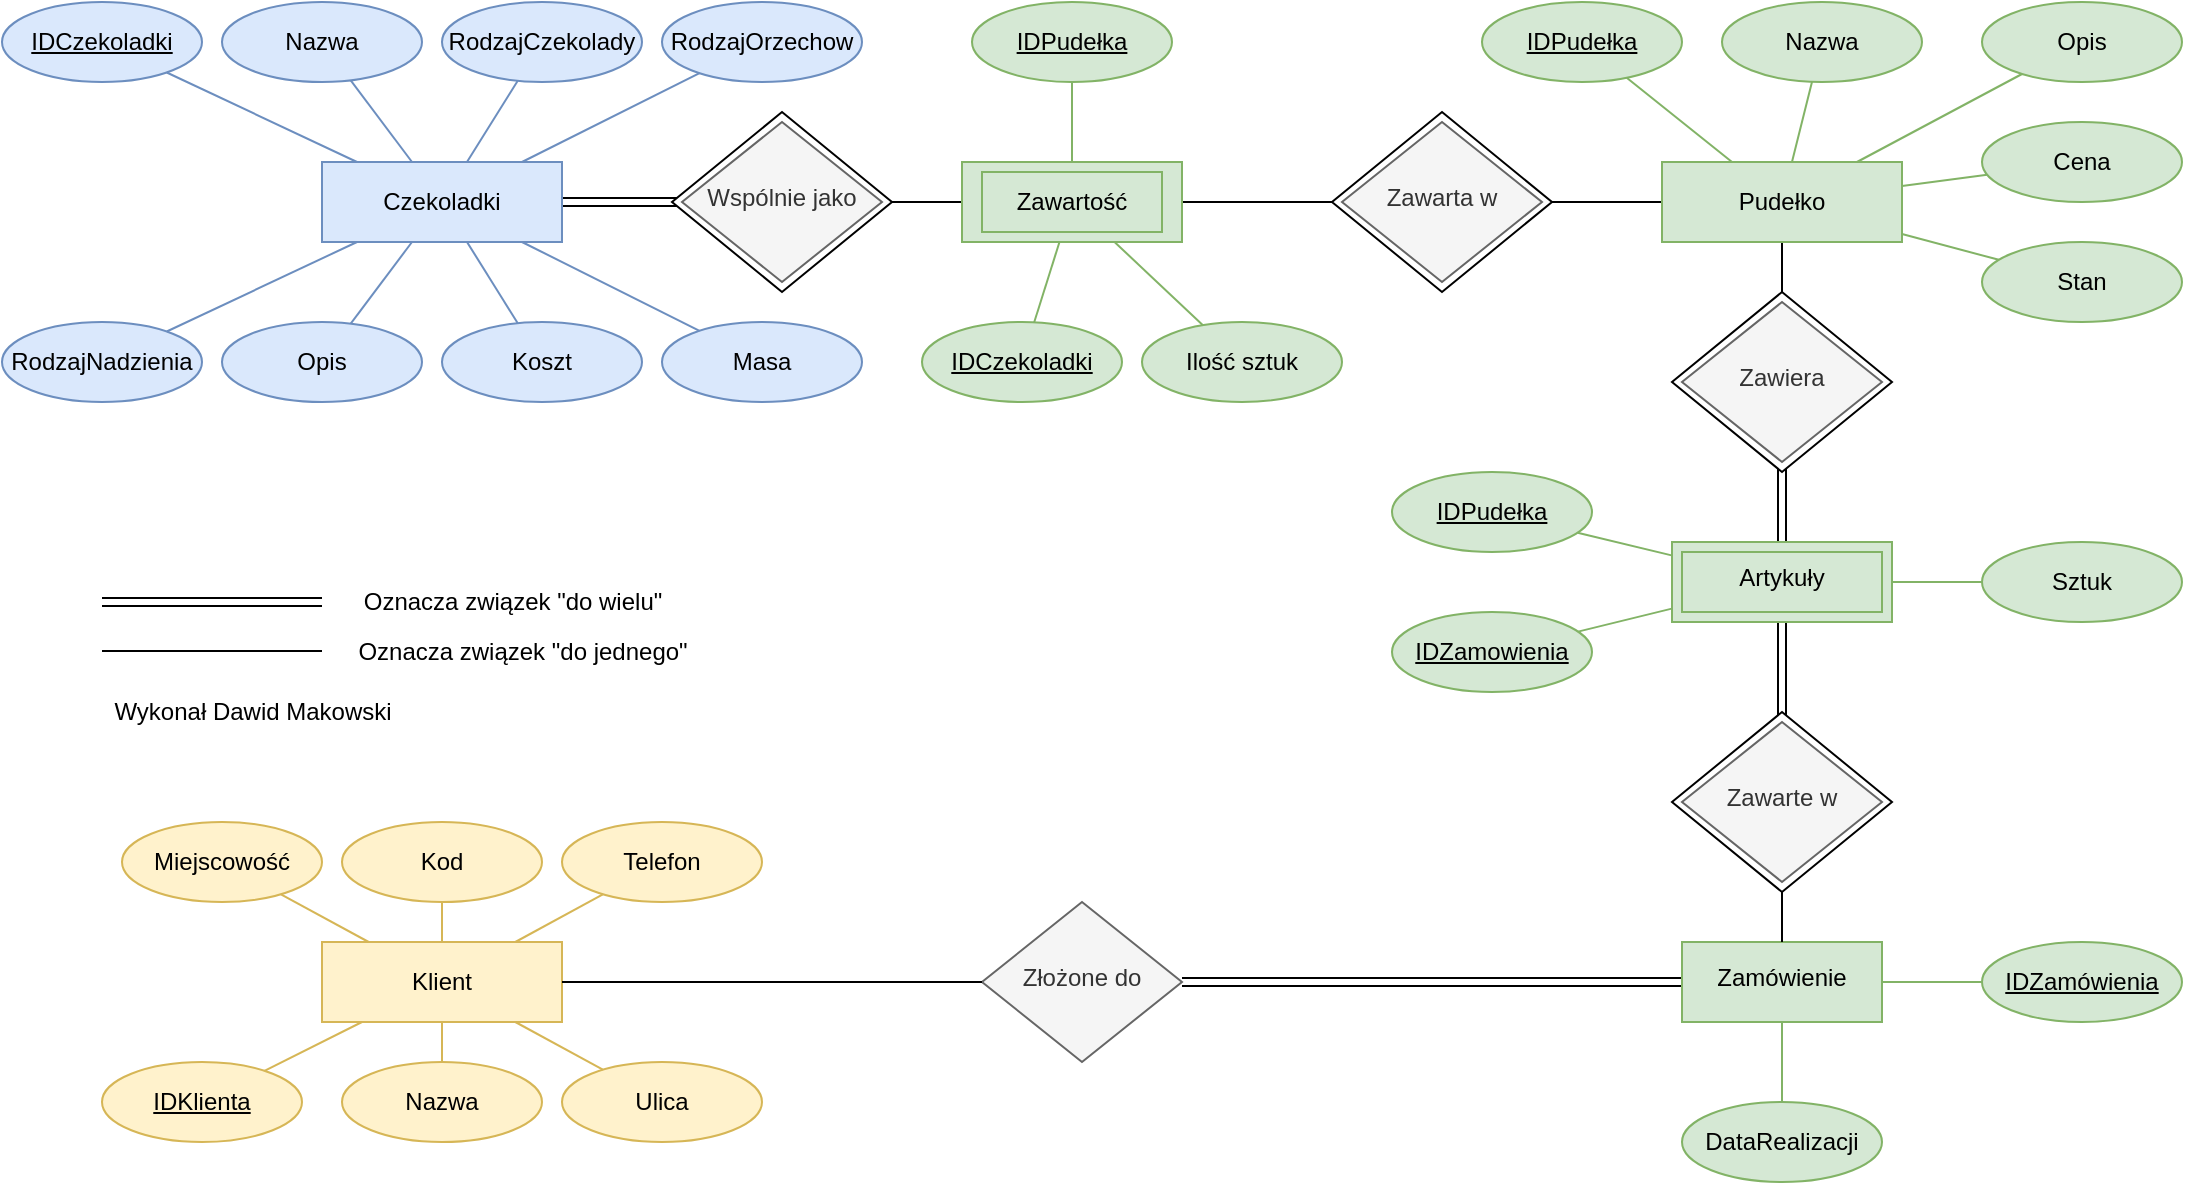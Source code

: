 <mxfile version="17.1.3" type="device"><diagram id="C5RBs43oDa-KdzZeNtuy" name="Page-1"><mxGraphModel dx="1038" dy="489" grid="1" gridSize="10" guides="1" tooltips="1" connect="1" arrows="1" fold="1" page="1" pageScale="1" pageWidth="1200" pageHeight="1920" math="0" shadow="0"><root><mxCell id="WIyWlLk6GJQsqaUBKTNV-0"/><mxCell id="WIyWlLk6GJQsqaUBKTNV-1" parent="WIyWlLk6GJQsqaUBKTNV-0"/><mxCell id="q7IWplsraBMfLqSho3gT-18" value="" style="endArrow=none;html=1;rounded=0;fillColor=#d5e8d4;strokeColor=#82b366;" edge="1" parent="WIyWlLk6GJQsqaUBKTNV-1" source="WIyWlLk6GJQsqaUBKTNV-6" target="q7IWplsraBMfLqSho3gT-16"><mxGeometry width="50" height="50" relative="1" as="geometry"><mxPoint x="450" y="250" as="sourcePoint"/><mxPoint x="500" y="200" as="targetPoint"/></mxGeometry></mxCell><mxCell id="q7IWplsraBMfLqSho3gT-17" value="" style="endArrow=none;html=1;rounded=0;fillColor=#d5e8d4;strokeColor=#82b366;" edge="1" parent="WIyWlLk6GJQsqaUBKTNV-1" source="q7IWplsraBMfLqSho3gT-15" target="WIyWlLk6GJQsqaUBKTNV-6"><mxGeometry width="50" height="50" relative="1" as="geometry"><mxPoint x="450" y="250" as="sourcePoint"/><mxPoint x="500" y="200" as="targetPoint"/></mxGeometry></mxCell><mxCell id="q7IWplsraBMfLqSho3gT-14" value="" style="endArrow=none;html=1;rounded=0;" edge="1" parent="WIyWlLk6GJQsqaUBKTNV-1" source="q7IWplsraBMfLqSho3gT-9" target="WIyWlLk6GJQsqaUBKTNV-6"><mxGeometry width="50" height="50" relative="1" as="geometry"><mxPoint x="450" y="250" as="sourcePoint"/><mxPoint x="500" y="200" as="targetPoint"/></mxGeometry></mxCell><mxCell id="TZaYVF27NvNEisA7kqdl-18" value="" style="endArrow=none;html=1;rounded=0;shape=link;" parent="WIyWlLk6GJQsqaUBKTNV-1" source="WIyWlLk6GJQsqaUBKTNV-3" target="q7IWplsraBMfLqSho3gT-9" edge="1"><mxGeometry width="50" height="50" relative="1" as="geometry"><mxPoint x="470" y="310" as="sourcePoint"/><mxPoint x="520" y="260" as="targetPoint"/></mxGeometry></mxCell><mxCell id="TZaYVF27NvNEisA7kqdl-23" value="" style="endArrow=none;html=1;rounded=0;fillColor=#d5e8d4;strokeColor=#82b366;" parent="WIyWlLk6GJQsqaUBKTNV-1" source="TZaYVF27NvNEisA7kqdl-22" target="WIyWlLk6GJQsqaUBKTNV-6" edge="1"><mxGeometry width="50" height="50" relative="1" as="geometry"><mxPoint x="470" y="310" as="sourcePoint"/><mxPoint x="520" y="260" as="targetPoint"/></mxGeometry></mxCell><mxCell id="TZaYVF27NvNEisA7kqdl-21" value="" style="endArrow=none;html=1;rounded=0;" parent="WIyWlLk6GJQsqaUBKTNV-1" source="WIyWlLk6GJQsqaUBKTNV-6" target="WIyWlLk6GJQsqaUBKTNV-7" edge="1"><mxGeometry width="50" height="50" relative="1" as="geometry"><mxPoint x="470" y="310" as="sourcePoint"/><mxPoint x="520" y="260" as="targetPoint"/></mxGeometry></mxCell><mxCell id="q7IWplsraBMfLqSho3gT-4" value="" style="whiteSpace=wrap;html=1;shadow=0;fontFamily=Helvetica;fontSize=12;align=center;strokeWidth=1;spacing=6;spacingTop=-4;fillColor=#d5e8d4;strokeColor=#82b366;" vertex="1" parent="WIyWlLk6GJQsqaUBKTNV-1"><mxGeometry x="480" y="120" width="110" height="40" as="geometry"/></mxCell><mxCell id="q7IWplsraBMfLqSho3gT-3" value="" style="endArrow=none;html=1;rounded=0;fillColor=#d5e8d4;strokeColor=#82b366;" edge="1" parent="WIyWlLk6GJQsqaUBKTNV-1" source="WIyWlLk6GJQsqaUBKTNV-10" target="q7IWplsraBMfLqSho3gT-0"><mxGeometry width="50" height="50" relative="1" as="geometry"><mxPoint x="450" y="350" as="sourcePoint"/><mxPoint x="500" y="300" as="targetPoint"/></mxGeometry></mxCell><mxCell id="q7IWplsraBMfLqSho3gT-2" value="" style="endArrow=none;html=1;rounded=0;fillColor=#d5e8d4;strokeColor=#82b366;" edge="1" parent="WIyWlLk6GJQsqaUBKTNV-1" source="q7IWplsraBMfLqSho3gT-1" target="WIyWlLk6GJQsqaUBKTNV-10"><mxGeometry width="50" height="50" relative="1" as="geometry"><mxPoint x="450" y="350" as="sourcePoint"/><mxPoint x="500" y="300" as="targetPoint"/></mxGeometry></mxCell><mxCell id="TZaYVF27NvNEisA7kqdl-39" value="" style="endArrow=none;html=1;rounded=0;shape=link;" parent="WIyWlLk6GJQsqaUBKTNV-1" source="ovqbzdHWauaSsNp7AwzA-3" target="WIyWlLk6GJQsqaUBKTNV-10" edge="1"><mxGeometry width="50" height="50" relative="1" as="geometry"><mxPoint x="690" y="310" as="sourcePoint"/><mxPoint x="740" y="260" as="targetPoint"/></mxGeometry></mxCell><mxCell id="ovqbzdHWauaSsNp7AwzA-4" value="" style="endArrow=none;html=1;rounded=0;" parent="WIyWlLk6GJQsqaUBKTNV-1" source="ovqbzdHWauaSsNp7AwzA-3" target="WIyWlLk6GJQsqaUBKTNV-7" edge="1"><mxGeometry width="50" height="50" relative="1" as="geometry"><mxPoint x="480" y="300" as="sourcePoint"/><mxPoint x="530" y="250" as="targetPoint"/></mxGeometry></mxCell><mxCell id="ovqbzdHWauaSsNp7AwzA-11" value="" style="rhombus;whiteSpace=wrap;html=1;shadow=0;fontFamily=Helvetica;fontSize=12;align=center;strokeWidth=1;spacing=6;spacingTop=-4;" parent="WIyWlLk6GJQsqaUBKTNV-1" vertex="1"><mxGeometry x="835" y="185" width="110" height="90" as="geometry"/></mxCell><mxCell id="TZaYVF27NvNEisA7kqdl-61" value="" style="endArrow=none;html=1;rounded=0;fillColor=#d5e8d4;strokeColor=#82b366;" parent="WIyWlLk6GJQsqaUBKTNV-1" source="WIyWlLk6GJQsqaUBKTNV-10" target="TZaYVF27NvNEisA7kqdl-60" edge="1"><mxGeometry width="50" height="50" relative="1" as="geometry"><mxPoint x="440" y="320" as="sourcePoint"/><mxPoint x="490" y="270" as="targetPoint"/></mxGeometry></mxCell><mxCell id="TZaYVF27NvNEisA7kqdl-40" value="" style="endArrow=none;html=1;rounded=0;shape=link;" parent="WIyWlLk6GJQsqaUBKTNV-1" source="ovqbzdHWauaSsNp7AwzA-15" target="WIyWlLk6GJQsqaUBKTNV-10" edge="1"><mxGeometry width="50" height="50" relative="1" as="geometry"><mxPoint x="740" y="390" as="sourcePoint"/><mxPoint x="740" y="260" as="targetPoint"/></mxGeometry></mxCell><mxCell id="ovqbzdHWauaSsNp7AwzA-10" value="" style="whiteSpace=wrap;html=1;shadow=0;fontFamily=Helvetica;fontSize=12;align=center;strokeWidth=1;spacing=6;spacingTop=-4;fillColor=#d5e8d4;strokeColor=#82b366;" parent="WIyWlLk6GJQsqaUBKTNV-1" vertex="1"><mxGeometry x="835" y="310" width="110" height="40" as="geometry"/></mxCell><mxCell id="WIyWlLk6GJQsqaUBKTNV-3" value="Czekoladki" style="whiteSpace=wrap;html=1;fontSize=12;glass=0;strokeWidth=1;shadow=0;fillColor=#dae8fc;strokeColor=#6c8ebf;" parent="WIyWlLk6GJQsqaUBKTNV-1" vertex="1"><mxGeometry x="160" y="120" width="120" height="40" as="geometry"/></mxCell><mxCell id="WIyWlLk6GJQsqaUBKTNV-6" value="Zawartość" style="whiteSpace=wrap;html=1;fontSize=12;glass=0;strokeWidth=1;shadow=0;fillColor=#d5e8d4;strokeColor=#82b366;" parent="WIyWlLk6GJQsqaUBKTNV-1" vertex="1"><mxGeometry x="490" y="125" width="90" height="30" as="geometry"/></mxCell><mxCell id="WIyWlLk6GJQsqaUBKTNV-7" value="Pudełko" style="whiteSpace=wrap;html=1;fontSize=12;glass=0;strokeWidth=1;shadow=0;fillColor=#d5e8d4;strokeColor=#82b366;" parent="WIyWlLk6GJQsqaUBKTNV-1" vertex="1"><mxGeometry x="830" y="120" width="120" height="40" as="geometry"/></mxCell><mxCell id="WIyWlLk6GJQsqaUBKTNV-10" value="Artykuły" style="whiteSpace=wrap;html=1;shadow=0;fontFamily=Helvetica;fontSize=12;align=center;strokeWidth=1;spacing=6;spacingTop=-4;fillColor=#d5e8d4;strokeColor=#82b366;" parent="WIyWlLk6GJQsqaUBKTNV-1" vertex="1"><mxGeometry x="840" y="315" width="100" height="30" as="geometry"/></mxCell><mxCell id="WIyWlLk6GJQsqaUBKTNV-11" value="Klient" style="whiteSpace=wrap;html=1;fontSize=12;glass=0;strokeWidth=1;shadow=0;fillColor=#fff2cc;strokeColor=#d6b656;" parent="WIyWlLk6GJQsqaUBKTNV-1" vertex="1"><mxGeometry x="160" y="510" width="120" height="40" as="geometry"/></mxCell><mxCell id="TZaYVF27NvNEisA7kqdl-0" value="&lt;u&gt;IDCzekoladki&lt;/u&gt;" style="ellipse;whiteSpace=wrap;html=1;fillColor=#dae8fc;strokeColor=#6c8ebf;" parent="WIyWlLk6GJQsqaUBKTNV-1" vertex="1"><mxGeometry y="40" width="100" height="40" as="geometry"/></mxCell><mxCell id="TZaYVF27NvNEisA7kqdl-1" value="Masa" style="ellipse;whiteSpace=wrap;html=1;fillColor=#dae8fc;strokeColor=#6c8ebf;" parent="WIyWlLk6GJQsqaUBKTNV-1" vertex="1"><mxGeometry x="330" y="200" width="100" height="40" as="geometry"/></mxCell><mxCell id="TZaYVF27NvNEisA7kqdl-2" value="RodzajOrzechow" style="ellipse;whiteSpace=wrap;html=1;fillColor=#dae8fc;strokeColor=#6c8ebf;" parent="WIyWlLk6GJQsqaUBKTNV-1" vertex="1"><mxGeometry x="330" y="40" width="100" height="40" as="geometry"/></mxCell><mxCell id="TZaYVF27NvNEisA7kqdl-3" value="Nazwa" style="ellipse;whiteSpace=wrap;html=1;fillColor=#dae8fc;strokeColor=#6c8ebf;" parent="WIyWlLk6GJQsqaUBKTNV-1" vertex="1"><mxGeometry x="110" y="40" width="100" height="40" as="geometry"/></mxCell><mxCell id="TZaYVF27NvNEisA7kqdl-4" value="RodzajCzekolady" style="ellipse;whiteSpace=wrap;html=1;fillColor=#dae8fc;strokeColor=#6c8ebf;" parent="WIyWlLk6GJQsqaUBKTNV-1" vertex="1"><mxGeometry x="220" y="40" width="100" height="40" as="geometry"/></mxCell><mxCell id="TZaYVF27NvNEisA7kqdl-5" value="RodzajNadzienia" style="ellipse;whiteSpace=wrap;html=1;fillColor=#dae8fc;strokeColor=#6c8ebf;" parent="WIyWlLk6GJQsqaUBKTNV-1" vertex="1"><mxGeometry y="200" width="100" height="40" as="geometry"/></mxCell><mxCell id="TZaYVF27NvNEisA7kqdl-6" value="Koszt" style="ellipse;whiteSpace=wrap;html=1;fillColor=#dae8fc;strokeColor=#6c8ebf;" parent="WIyWlLk6GJQsqaUBKTNV-1" vertex="1"><mxGeometry x="220" y="200" width="100" height="40" as="geometry"/></mxCell><mxCell id="TZaYVF27NvNEisA7kqdl-7" value="Opis" style="ellipse;whiteSpace=wrap;html=1;fillColor=#dae8fc;strokeColor=#6c8ebf;" parent="WIyWlLk6GJQsqaUBKTNV-1" vertex="1"><mxGeometry x="110" y="200" width="100" height="40" as="geometry"/></mxCell><mxCell id="TZaYVF27NvNEisA7kqdl-10" value="" style="endArrow=none;html=1;rounded=0;fillColor=#dae8fc;strokeColor=#6c8ebf;" parent="WIyWlLk6GJQsqaUBKTNV-1" source="WIyWlLk6GJQsqaUBKTNV-3" target="TZaYVF27NvNEisA7kqdl-2" edge="1"><mxGeometry width="50" height="50" relative="1" as="geometry"><mxPoint x="470" y="310" as="sourcePoint"/><mxPoint x="520" y="260" as="targetPoint"/></mxGeometry></mxCell><mxCell id="TZaYVF27NvNEisA7kqdl-11" value="" style="endArrow=none;html=1;rounded=0;fillColor=#dae8fc;strokeColor=#6c8ebf;" parent="WIyWlLk6GJQsqaUBKTNV-1" source="WIyWlLk6GJQsqaUBKTNV-3" target="TZaYVF27NvNEisA7kqdl-4" edge="1"><mxGeometry width="50" height="50" relative="1" as="geometry"><mxPoint x="470" y="310" as="sourcePoint"/><mxPoint x="520" y="260" as="targetPoint"/></mxGeometry></mxCell><mxCell id="TZaYVF27NvNEisA7kqdl-12" value="" style="endArrow=none;html=1;rounded=0;fillColor=#dae8fc;strokeColor=#6c8ebf;" parent="WIyWlLk6GJQsqaUBKTNV-1" source="WIyWlLk6GJQsqaUBKTNV-3" target="TZaYVF27NvNEisA7kqdl-3" edge="1"><mxGeometry width="50" height="50" relative="1" as="geometry"><mxPoint x="470" y="310" as="sourcePoint"/><mxPoint x="520" y="260" as="targetPoint"/></mxGeometry></mxCell><mxCell id="TZaYVF27NvNEisA7kqdl-13" value="" style="endArrow=none;html=1;rounded=0;fillColor=#dae8fc;strokeColor=#6c8ebf;" parent="WIyWlLk6GJQsqaUBKTNV-1" source="WIyWlLk6GJQsqaUBKTNV-3" target="TZaYVF27NvNEisA7kqdl-0" edge="1"><mxGeometry width="50" height="50" relative="1" as="geometry"><mxPoint x="470" y="310" as="sourcePoint"/><mxPoint x="520" y="260" as="targetPoint"/></mxGeometry></mxCell><mxCell id="TZaYVF27NvNEisA7kqdl-14" value="" style="endArrow=none;html=1;rounded=0;fillColor=#dae8fc;strokeColor=#6c8ebf;" parent="WIyWlLk6GJQsqaUBKTNV-1" source="TZaYVF27NvNEisA7kqdl-5" target="WIyWlLk6GJQsqaUBKTNV-3" edge="1"><mxGeometry width="50" height="50" relative="1" as="geometry"><mxPoint x="470" y="310" as="sourcePoint"/><mxPoint x="520" y="260" as="targetPoint"/></mxGeometry></mxCell><mxCell id="TZaYVF27NvNEisA7kqdl-15" value="" style="endArrow=none;html=1;rounded=0;fillColor=#dae8fc;strokeColor=#6c8ebf;" parent="WIyWlLk6GJQsqaUBKTNV-1" source="TZaYVF27NvNEisA7kqdl-7" target="WIyWlLk6GJQsqaUBKTNV-3" edge="1"><mxGeometry width="50" height="50" relative="1" as="geometry"><mxPoint x="470" y="310" as="sourcePoint"/><mxPoint x="520" y="260" as="targetPoint"/></mxGeometry></mxCell><mxCell id="TZaYVF27NvNEisA7kqdl-16" value="" style="endArrow=none;html=1;rounded=0;fillColor=#dae8fc;strokeColor=#6c8ebf;" parent="WIyWlLk6GJQsqaUBKTNV-1" source="TZaYVF27NvNEisA7kqdl-6" target="WIyWlLk6GJQsqaUBKTNV-3" edge="1"><mxGeometry width="50" height="50" relative="1" as="geometry"><mxPoint x="470" y="310" as="sourcePoint"/><mxPoint x="520" y="260" as="targetPoint"/></mxGeometry></mxCell><mxCell id="TZaYVF27NvNEisA7kqdl-17" value="" style="endArrow=none;html=1;rounded=0;fillColor=#dae8fc;strokeColor=#6c8ebf;" parent="WIyWlLk6GJQsqaUBKTNV-1" source="TZaYVF27NvNEisA7kqdl-1" target="WIyWlLk6GJQsqaUBKTNV-3" edge="1"><mxGeometry width="50" height="50" relative="1" as="geometry"><mxPoint x="470" y="310" as="sourcePoint"/><mxPoint x="520" y="260" as="targetPoint"/></mxGeometry></mxCell><mxCell id="TZaYVF27NvNEisA7kqdl-22" value="Ilość sztuk" style="ellipse;whiteSpace=wrap;html=1;fillColor=#d5e8d4;strokeColor=#82b366;" parent="WIyWlLk6GJQsqaUBKTNV-1" vertex="1"><mxGeometry x="570" y="200" width="100" height="40" as="geometry"/></mxCell><mxCell id="TZaYVF27NvNEisA7kqdl-29" value="&lt;u&gt;IDPudełka&lt;/u&gt;" style="ellipse;whiteSpace=wrap;html=1;fillColor=#d5e8d4;strokeColor=#82b366;" parent="WIyWlLk6GJQsqaUBKTNV-1" vertex="1"><mxGeometry x="740" y="40" width="100" height="40" as="geometry"/></mxCell><mxCell id="TZaYVF27NvNEisA7kqdl-30" value="Nazwa" style="ellipse;whiteSpace=wrap;html=1;fillColor=#d5e8d4;strokeColor=#82b366;" parent="WIyWlLk6GJQsqaUBKTNV-1" vertex="1"><mxGeometry x="860" y="40" width="100" height="40" as="geometry"/></mxCell><mxCell id="TZaYVF27NvNEisA7kqdl-31" value="Stan" style="ellipse;whiteSpace=wrap;html=1;fillColor=#d5e8d4;strokeColor=#82b366;" parent="WIyWlLk6GJQsqaUBKTNV-1" vertex="1"><mxGeometry x="990" y="160" width="100" height="40" as="geometry"/></mxCell><mxCell id="TZaYVF27NvNEisA7kqdl-32" value="Opis" style="ellipse;whiteSpace=wrap;html=1;fillColor=#d5e8d4;strokeColor=#82b366;" parent="WIyWlLk6GJQsqaUBKTNV-1" vertex="1"><mxGeometry x="990" y="40" width="100" height="40" as="geometry"/></mxCell><mxCell id="TZaYVF27NvNEisA7kqdl-33" value="Cena" style="ellipse;whiteSpace=wrap;html=1;fillColor=#d5e8d4;strokeColor=#82b366;" parent="WIyWlLk6GJQsqaUBKTNV-1" vertex="1"><mxGeometry x="990" y="100" width="100" height="40" as="geometry"/></mxCell><mxCell id="TZaYVF27NvNEisA7kqdl-34" value="" style="endArrow=none;html=1;rounded=0;fillColor=#d5e8d4;strokeColor=#82b366;" parent="WIyWlLk6GJQsqaUBKTNV-1" source="WIyWlLk6GJQsqaUBKTNV-7" target="TZaYVF27NvNEisA7kqdl-29" edge="1"><mxGeometry width="50" height="50" relative="1" as="geometry"><mxPoint x="690" y="210" as="sourcePoint"/><mxPoint x="640" y="100" as="targetPoint"/></mxGeometry></mxCell><mxCell id="TZaYVF27NvNEisA7kqdl-35" value="" style="endArrow=none;html=1;rounded=0;fillColor=#d5e8d4;strokeColor=#82b366;" parent="WIyWlLk6GJQsqaUBKTNV-1" source="TZaYVF27NvNEisA7kqdl-30" target="WIyWlLk6GJQsqaUBKTNV-7" edge="1"><mxGeometry width="50" height="50" relative="1" as="geometry"><mxPoint x="690" y="210" as="sourcePoint"/><mxPoint x="750" y="140" as="targetPoint"/></mxGeometry></mxCell><mxCell id="TZaYVF27NvNEisA7kqdl-36" value="" style="endArrow=none;html=1;rounded=0;fillColor=#d5e8d4;strokeColor=#82b366;" parent="WIyWlLk6GJQsqaUBKTNV-1" source="TZaYVF27NvNEisA7kqdl-32" target="WIyWlLk6GJQsqaUBKTNV-7" edge="1"><mxGeometry width="50" height="50" relative="1" as="geometry"><mxPoint x="690" y="210" as="sourcePoint"/><mxPoint x="740" y="160" as="targetPoint"/></mxGeometry></mxCell><mxCell id="TZaYVF27NvNEisA7kqdl-37" value="" style="endArrow=none;html=1;rounded=0;fillColor=#d5e8d4;strokeColor=#82b366;" parent="WIyWlLk6GJQsqaUBKTNV-1" source="TZaYVF27NvNEisA7kqdl-33" target="WIyWlLk6GJQsqaUBKTNV-7" edge="1"><mxGeometry width="50" height="50" relative="1" as="geometry"><mxPoint x="690" y="210" as="sourcePoint"/><mxPoint x="740" y="160" as="targetPoint"/></mxGeometry></mxCell><mxCell id="TZaYVF27NvNEisA7kqdl-38" value="" style="endArrow=none;html=1;rounded=0;fillColor=#d5e8d4;strokeColor=#82b366;" parent="WIyWlLk6GJQsqaUBKTNV-1" source="TZaYVF27NvNEisA7kqdl-31" target="WIyWlLk6GJQsqaUBKTNV-7" edge="1"><mxGeometry width="50" height="50" relative="1" as="geometry"><mxPoint x="690" y="210" as="sourcePoint"/><mxPoint x="740" y="160" as="targetPoint"/></mxGeometry></mxCell><mxCell id="TZaYVF27NvNEisA7kqdl-41" value="" style="endArrow=none;html=1;rounded=0;shape=link;" parent="WIyWlLk6GJQsqaUBKTNV-1" source="ovqbzdHWauaSsNp7AwzA-1" target="TZaYVF27NvNEisA7kqdl-68" edge="1"><mxGeometry width="50" height="50" relative="1" as="geometry"><mxPoint x="500" y="310" as="sourcePoint"/><mxPoint x="680" y="400" as="targetPoint"/></mxGeometry></mxCell><mxCell id="TZaYVF27NvNEisA7kqdl-47" value="Miejscowość" style="ellipse;whiteSpace=wrap;html=1;fillColor=#fff2cc;strokeColor=#d6b656;" parent="WIyWlLk6GJQsqaUBKTNV-1" vertex="1"><mxGeometry x="60" y="450" width="100" height="40" as="geometry"/></mxCell><mxCell id="TZaYVF27NvNEisA7kqdl-48" value="Telefon" style="ellipse;whiteSpace=wrap;html=1;fillColor=#fff2cc;strokeColor=#d6b656;" parent="WIyWlLk6GJQsqaUBKTNV-1" vertex="1"><mxGeometry x="280" y="450" width="100" height="40" as="geometry"/></mxCell><mxCell id="TZaYVF27NvNEisA7kqdl-49" value="Kod" style="ellipse;whiteSpace=wrap;html=1;fillColor=#fff2cc;strokeColor=#d6b656;" parent="WIyWlLk6GJQsqaUBKTNV-1" vertex="1"><mxGeometry x="170" y="450" width="100" height="40" as="geometry"/></mxCell><mxCell id="TZaYVF27NvNEisA7kqdl-50" value="Ulica" style="ellipse;whiteSpace=wrap;html=1;fillColor=#fff2cc;strokeColor=#d6b656;" parent="WIyWlLk6GJQsqaUBKTNV-1" vertex="1"><mxGeometry x="280" y="570" width="100" height="40" as="geometry"/></mxCell><mxCell id="TZaYVF27NvNEisA7kqdl-51" value="&lt;u&gt;IDKlienta&lt;/u&gt;" style="ellipse;whiteSpace=wrap;html=1;fillColor=#fff2cc;strokeColor=#d6b656;" parent="WIyWlLk6GJQsqaUBKTNV-1" vertex="1"><mxGeometry x="50" y="570" width="100" height="40" as="geometry"/></mxCell><mxCell id="TZaYVF27NvNEisA7kqdl-52" value="Nazwa" style="ellipse;whiteSpace=wrap;html=1;fillColor=#fff2cc;strokeColor=#d6b656;" parent="WIyWlLk6GJQsqaUBKTNV-1" vertex="1"><mxGeometry x="170" y="570" width="100" height="40" as="geometry"/></mxCell><mxCell id="TZaYVF27NvNEisA7kqdl-53" value="" style="endArrow=none;html=1;rounded=0;fillColor=#fff2cc;strokeColor=#d6b656;" parent="WIyWlLk6GJQsqaUBKTNV-1" source="TZaYVF27NvNEisA7kqdl-47" target="WIyWlLk6GJQsqaUBKTNV-11" edge="1"><mxGeometry width="50" height="50" relative="1" as="geometry"><mxPoint x="440" y="320" as="sourcePoint"/><mxPoint x="490" y="270" as="targetPoint"/></mxGeometry></mxCell><mxCell id="TZaYVF27NvNEisA7kqdl-54" value="" style="endArrow=none;html=1;rounded=0;fillColor=#fff2cc;strokeColor=#d6b656;" parent="WIyWlLk6GJQsqaUBKTNV-1" source="TZaYVF27NvNEisA7kqdl-49" target="WIyWlLk6GJQsqaUBKTNV-11" edge="1"><mxGeometry width="50" height="50" relative="1" as="geometry"><mxPoint x="440" y="320" as="sourcePoint"/><mxPoint x="490" y="270" as="targetPoint"/></mxGeometry></mxCell><mxCell id="TZaYVF27NvNEisA7kqdl-55" value="" style="endArrow=none;html=1;rounded=0;fillColor=#fff2cc;strokeColor=#d6b656;" parent="WIyWlLk6GJQsqaUBKTNV-1" source="WIyWlLk6GJQsqaUBKTNV-11" target="TZaYVF27NvNEisA7kqdl-48" edge="1"><mxGeometry width="50" height="50" relative="1" as="geometry"><mxPoint x="440" y="320" as="sourcePoint"/><mxPoint x="490" y="270" as="targetPoint"/></mxGeometry></mxCell><mxCell id="TZaYVF27NvNEisA7kqdl-57" value="" style="endArrow=none;html=1;rounded=0;fillColor=#fff2cc;strokeColor=#d6b656;" parent="WIyWlLk6GJQsqaUBKTNV-1" source="WIyWlLk6GJQsqaUBKTNV-11" target="TZaYVF27NvNEisA7kqdl-50" edge="1"><mxGeometry width="50" height="50" relative="1" as="geometry"><mxPoint x="440" y="320" as="sourcePoint"/><mxPoint x="490" y="270" as="targetPoint"/></mxGeometry></mxCell><mxCell id="TZaYVF27NvNEisA7kqdl-58" value="" style="endArrow=none;html=1;rounded=0;fillColor=#fff2cc;strokeColor=#d6b656;" parent="WIyWlLk6GJQsqaUBKTNV-1" source="TZaYVF27NvNEisA7kqdl-52" target="WIyWlLk6GJQsqaUBKTNV-11" edge="1"><mxGeometry width="50" height="50" relative="1" as="geometry"><mxPoint x="440" y="320" as="sourcePoint"/><mxPoint x="490" y="270" as="targetPoint"/></mxGeometry></mxCell><mxCell id="TZaYVF27NvNEisA7kqdl-59" value="" style="endArrow=none;html=1;rounded=0;fillColor=#fff2cc;strokeColor=#d6b656;" parent="WIyWlLk6GJQsqaUBKTNV-1" source="WIyWlLk6GJQsqaUBKTNV-11" target="TZaYVF27NvNEisA7kqdl-51" edge="1"><mxGeometry width="50" height="50" relative="1" as="geometry"><mxPoint x="440" y="320" as="sourcePoint"/><mxPoint x="490" y="270" as="targetPoint"/></mxGeometry></mxCell><mxCell id="TZaYVF27NvNEisA7kqdl-60" value="Sztuk" style="ellipse;whiteSpace=wrap;html=1;fillColor=#d5e8d4;strokeColor=#82b366;" parent="WIyWlLk6GJQsqaUBKTNV-1" vertex="1"><mxGeometry x="990" y="310" width="100" height="40" as="geometry"/></mxCell><mxCell id="TZaYVF27NvNEisA7kqdl-63" value="DataRealizacji" style="ellipse;whiteSpace=wrap;html=1;fillColor=#d5e8d4;strokeColor=#82b366;" parent="WIyWlLk6GJQsqaUBKTNV-1" vertex="1"><mxGeometry x="840" y="590" width="100" height="40" as="geometry"/></mxCell><mxCell id="TZaYVF27NvNEisA7kqdl-64" value="&lt;u&gt;IDZamówienia&lt;/u&gt;" style="ellipse;whiteSpace=wrap;html=1;fillColor=#d5e8d4;strokeColor=#82b366;" parent="WIyWlLk6GJQsqaUBKTNV-1" vertex="1"><mxGeometry x="990" y="510" width="100" height="40" as="geometry"/></mxCell><mxCell id="TZaYVF27NvNEisA7kqdl-65" value="" style="endArrow=none;html=1;rounded=0;startArrow=none;fillColor=#d5e8d4;strokeColor=#82b366;" parent="WIyWlLk6GJQsqaUBKTNV-1" source="TZaYVF27NvNEisA7kqdl-68" target="TZaYVF27NvNEisA7kqdl-63" edge="1"><mxGeometry width="50" height="50" relative="1" as="geometry"><mxPoint x="740" y="420" as="sourcePoint"/><mxPoint x="490" y="270" as="targetPoint"/></mxGeometry></mxCell><mxCell id="TZaYVF27NvNEisA7kqdl-66" value="" style="endArrow=none;html=1;rounded=0;fillColor=#d5e8d4;strokeColor=#82b366;" parent="WIyWlLk6GJQsqaUBKTNV-1" source="TZaYVF27NvNEisA7kqdl-68" target="TZaYVF27NvNEisA7kqdl-64" edge="1"><mxGeometry width="50" height="50" relative="1" as="geometry"><mxPoint x="800" y="400" as="sourcePoint"/><mxPoint x="490" y="270" as="targetPoint"/></mxGeometry></mxCell><mxCell id="ovqbzdHWauaSsNp7AwzA-1" value="Złożone do" style="rhombus;whiteSpace=wrap;html=1;shadow=0;fontFamily=Helvetica;fontSize=12;align=center;strokeWidth=1;spacing=6;spacingTop=-4;fillColor=#f5f5f5;fontColor=#333333;strokeColor=#666666;" parent="WIyWlLk6GJQsqaUBKTNV-1" vertex="1"><mxGeometry x="490" y="490" width="100" height="80" as="geometry"/></mxCell><mxCell id="ovqbzdHWauaSsNp7AwzA-3" value="Zawiera" style="rhombus;whiteSpace=wrap;html=1;shadow=0;fontFamily=Helvetica;fontSize=12;align=center;strokeWidth=1;spacing=6;spacingTop=-4;fillColor=#f5f5f5;fontColor=#333333;strokeColor=#666666;" parent="WIyWlLk6GJQsqaUBKTNV-1" vertex="1"><mxGeometry x="840" y="190" width="100" height="80" as="geometry"/></mxCell><mxCell id="TZaYVF27NvNEisA7kqdl-68" value="Zamówienie" style="whiteSpace=wrap;html=1;shadow=0;fontFamily=Helvetica;fontSize=12;align=center;strokeWidth=1;spacing=6;spacingTop=-4;fillColor=#d5e8d4;strokeColor=#82b366;" parent="WIyWlLk6GJQsqaUBKTNV-1" vertex="1"><mxGeometry x="840" y="510" width="100" height="40" as="geometry"/></mxCell><mxCell id="ovqbzdHWauaSsNp7AwzA-5" value="" style="endArrow=none;html=1;rounded=0;" parent="WIyWlLk6GJQsqaUBKTNV-1" target="TZaYVF27NvNEisA7kqdl-68" edge="1" source="ovqbzdHWauaSsNp7AwzA-15"><mxGeometry width="50" height="50" relative="1" as="geometry"><mxPoint x="740" y="470" as="sourcePoint"/><mxPoint x="740" y="560" as="targetPoint"/></mxGeometry></mxCell><mxCell id="ovqbzdHWauaSsNp7AwzA-8" value="" style="endArrow=none;html=1;rounded=0;" parent="WIyWlLk6GJQsqaUBKTNV-1" source="WIyWlLk6GJQsqaUBKTNV-11" target="ovqbzdHWauaSsNp7AwzA-1" edge="1"><mxGeometry width="50" height="50" relative="1" as="geometry"><mxPoint x="299.232" y="411.231" as="sourcePoint"/><mxPoint x="460.77" y="450" as="targetPoint"/></mxGeometry></mxCell><mxCell id="ovqbzdHWauaSsNp7AwzA-14" value="" style="rhombus;whiteSpace=wrap;html=1;shadow=0;fontFamily=Helvetica;fontSize=12;align=center;strokeWidth=1;spacing=6;spacingTop=-4;" parent="WIyWlLk6GJQsqaUBKTNV-1" vertex="1"><mxGeometry x="835" y="395" width="110" height="90" as="geometry"/></mxCell><mxCell id="ovqbzdHWauaSsNp7AwzA-15" value="Zawarte w" style="rhombus;whiteSpace=wrap;html=1;shadow=0;fontFamily=Helvetica;fontSize=12;align=center;strokeWidth=1;spacing=6;spacingTop=-4;fillColor=#f5f5f5;fontColor=#333333;strokeColor=#666666;" parent="WIyWlLk6GJQsqaUBKTNV-1" vertex="1"><mxGeometry x="840" y="400" width="100" height="80" as="geometry"/></mxCell><mxCell id="q7IWplsraBMfLqSho3gT-0" value="&lt;u&gt;IDPudełka&lt;/u&gt;" style="ellipse;whiteSpace=wrap;html=1;fillColor=#d5e8d4;strokeColor=#82b366;" vertex="1" parent="WIyWlLk6GJQsqaUBKTNV-1"><mxGeometry x="695" y="275" width="100" height="40" as="geometry"/></mxCell><mxCell id="q7IWplsraBMfLqSho3gT-1" value="&lt;u&gt;IDZamowienia&lt;/u&gt;" style="ellipse;whiteSpace=wrap;html=1;fillColor=#d5e8d4;strokeColor=#82b366;" vertex="1" parent="WIyWlLk6GJQsqaUBKTNV-1"><mxGeometry x="695" y="345" width="100" height="40" as="geometry"/></mxCell><mxCell id="q7IWplsraBMfLqSho3gT-8" value="" style="rhombus;whiteSpace=wrap;html=1;shadow=0;fontFamily=Helvetica;fontSize=12;align=center;strokeWidth=1;spacing=6;spacingTop=-4;" vertex="1" parent="WIyWlLk6GJQsqaUBKTNV-1"><mxGeometry x="335" y="95" width="110" height="90" as="geometry"/></mxCell><mxCell id="q7IWplsraBMfLqSho3gT-9" value="Wspólnie jako" style="rhombus;whiteSpace=wrap;html=1;shadow=0;fontFamily=Helvetica;fontSize=12;align=center;strokeWidth=1;spacing=6;spacingTop=-4;fillColor=#f5f5f5;fontColor=#333333;strokeColor=#666666;" vertex="1" parent="WIyWlLk6GJQsqaUBKTNV-1"><mxGeometry x="340" y="100" width="100" height="80" as="geometry"/></mxCell><mxCell id="q7IWplsraBMfLqSho3gT-10" value="" style="rhombus;whiteSpace=wrap;html=1;shadow=0;fontFamily=Helvetica;fontSize=12;align=center;strokeWidth=1;spacing=6;spacingTop=-4;" vertex="1" parent="WIyWlLk6GJQsqaUBKTNV-1"><mxGeometry x="665" y="95" width="110" height="90" as="geometry"/></mxCell><mxCell id="q7IWplsraBMfLqSho3gT-11" value="Zawarta w" style="rhombus;whiteSpace=wrap;html=1;shadow=0;fontFamily=Helvetica;fontSize=12;align=center;strokeWidth=1;spacing=6;spacingTop=-4;fillColor=#f5f5f5;fontColor=#333333;strokeColor=#666666;" vertex="1" parent="WIyWlLk6GJQsqaUBKTNV-1"><mxGeometry x="670" y="100" width="100" height="80" as="geometry"/></mxCell><mxCell id="q7IWplsraBMfLqSho3gT-15" value="&lt;u&gt;IDCzekoladki&lt;/u&gt;" style="ellipse;whiteSpace=wrap;html=1;fillColor=#d5e8d4;strokeColor=#82b366;" vertex="1" parent="WIyWlLk6GJQsqaUBKTNV-1"><mxGeometry x="460" y="200" width="100" height="40" as="geometry"/></mxCell><mxCell id="q7IWplsraBMfLqSho3gT-16" value="&lt;u&gt;IDPudełka&lt;/u&gt;" style="ellipse;whiteSpace=wrap;html=1;fillColor=#d5e8d4;strokeColor=#82b366;" vertex="1" parent="WIyWlLk6GJQsqaUBKTNV-1"><mxGeometry x="485" y="40" width="100" height="40" as="geometry"/></mxCell><mxCell id="q7IWplsraBMfLqSho3gT-21" value="" style="endArrow=none;html=1;rounded=0;shape=link;" edge="1" parent="WIyWlLk6GJQsqaUBKTNV-1"><mxGeometry width="50" height="50" relative="1" as="geometry"><mxPoint x="50" y="340" as="sourcePoint"/><mxPoint x="160" y="340" as="targetPoint"/></mxGeometry></mxCell><mxCell id="q7IWplsraBMfLqSho3gT-22" value="" style="endArrow=none;html=1;rounded=0;" edge="1" parent="WIyWlLk6GJQsqaUBKTNV-1"><mxGeometry width="50" height="50" relative="1" as="geometry"><mxPoint x="50" y="364.5" as="sourcePoint"/><mxPoint x="160" y="364.5" as="targetPoint"/></mxGeometry></mxCell><mxCell id="q7IWplsraBMfLqSho3gT-23" value="Oznacza związek &quot;do wielu&quot;" style="text;html=1;align=center;verticalAlign=middle;resizable=0;points=[];autosize=1;strokeColor=none;fillColor=none;" vertex="1" parent="WIyWlLk6GJQsqaUBKTNV-1"><mxGeometry x="170" y="330" width="170" height="20" as="geometry"/></mxCell><mxCell id="q7IWplsraBMfLqSho3gT-24" value="Oznacza związek &quot;do jednego&quot;" style="text;html=1;align=center;verticalAlign=middle;resizable=0;points=[];autosize=1;strokeColor=none;fillColor=none;" vertex="1" parent="WIyWlLk6GJQsqaUBKTNV-1"><mxGeometry x="170" y="355" width="180" height="20" as="geometry"/></mxCell><mxCell id="q7IWplsraBMfLqSho3gT-25" value="Wykonał Dawid Makowski" style="text;html=1;align=center;verticalAlign=middle;resizable=0;points=[];autosize=1;strokeColor=none;fillColor=none;" vertex="1" parent="WIyWlLk6GJQsqaUBKTNV-1"><mxGeometry x="50" y="385" width="150" height="20" as="geometry"/></mxCell></root></mxGraphModel></diagram></mxfile>